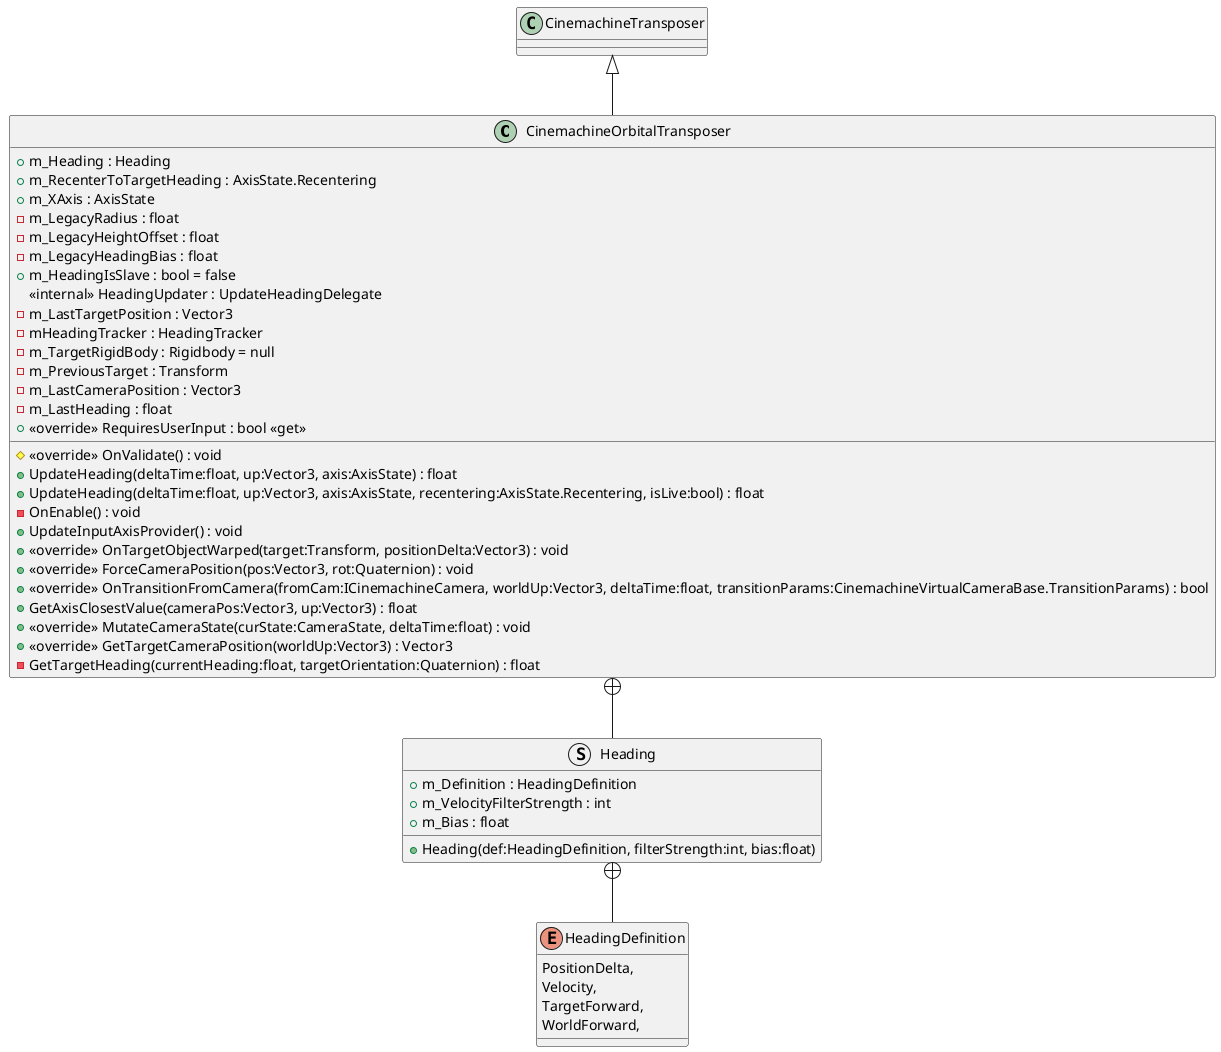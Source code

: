 @startuml
class CinemachineOrbitalTransposer {
    + m_Heading : Heading
    + m_RecenterToTargetHeading : AxisState.Recentering
    + m_XAxis : AxisState
    - m_LegacyRadius : float
    - m_LegacyHeightOffset : float
    - m_LegacyHeadingBias : float
    # <<override>> OnValidate() : void
    + m_HeadingIsSlave : bool = false
    <<internal>> HeadingUpdater : UpdateHeadingDelegate
    + UpdateHeading(deltaTime:float, up:Vector3, axis:AxisState) : float
    + UpdateHeading(deltaTime:float, up:Vector3, axis:AxisState, recentering:AxisState.Recentering, isLive:bool) : float
    - OnEnable() : void
    + UpdateInputAxisProvider() : void
    - m_LastTargetPosition : Vector3
    - mHeadingTracker : HeadingTracker
    - m_TargetRigidBody : Rigidbody = null
    - m_PreviousTarget : Transform
    - m_LastCameraPosition : Vector3
    + <<override>> OnTargetObjectWarped(target:Transform, positionDelta:Vector3) : void
    + <<override>> ForceCameraPosition(pos:Vector3, rot:Quaternion) : void
    + <<override>> OnTransitionFromCamera(fromCam:ICinemachineCamera, worldUp:Vector3, deltaTime:float, transitionParams:CinemachineVirtualCameraBase.TransitionParams) : bool
    + GetAxisClosestValue(cameraPos:Vector3, up:Vector3) : float
    - m_LastHeading : float
    + <<override>> MutateCameraState(curState:CameraState, deltaTime:float) : void
    + <<override>> GetTargetCameraPosition(worldUp:Vector3) : Vector3
    + <<override>> RequiresUserInput : bool <<get>>
    - GetTargetHeading(currentHeading:float, targetOrientation:Quaternion) : float
}
struct Heading {
    + m_Definition : HeadingDefinition
    + m_VelocityFilterStrength : int
    + m_Bias : float
    + Heading(def:HeadingDefinition, filterStrength:int, bias:float)
}
enum HeadingDefinition {
    PositionDelta,
    Velocity,
    TargetForward,
    WorldForward,
}
CinemachineTransposer <|-- CinemachineOrbitalTransposer
CinemachineOrbitalTransposer +-- Heading
Heading +-- HeadingDefinition
@enduml
